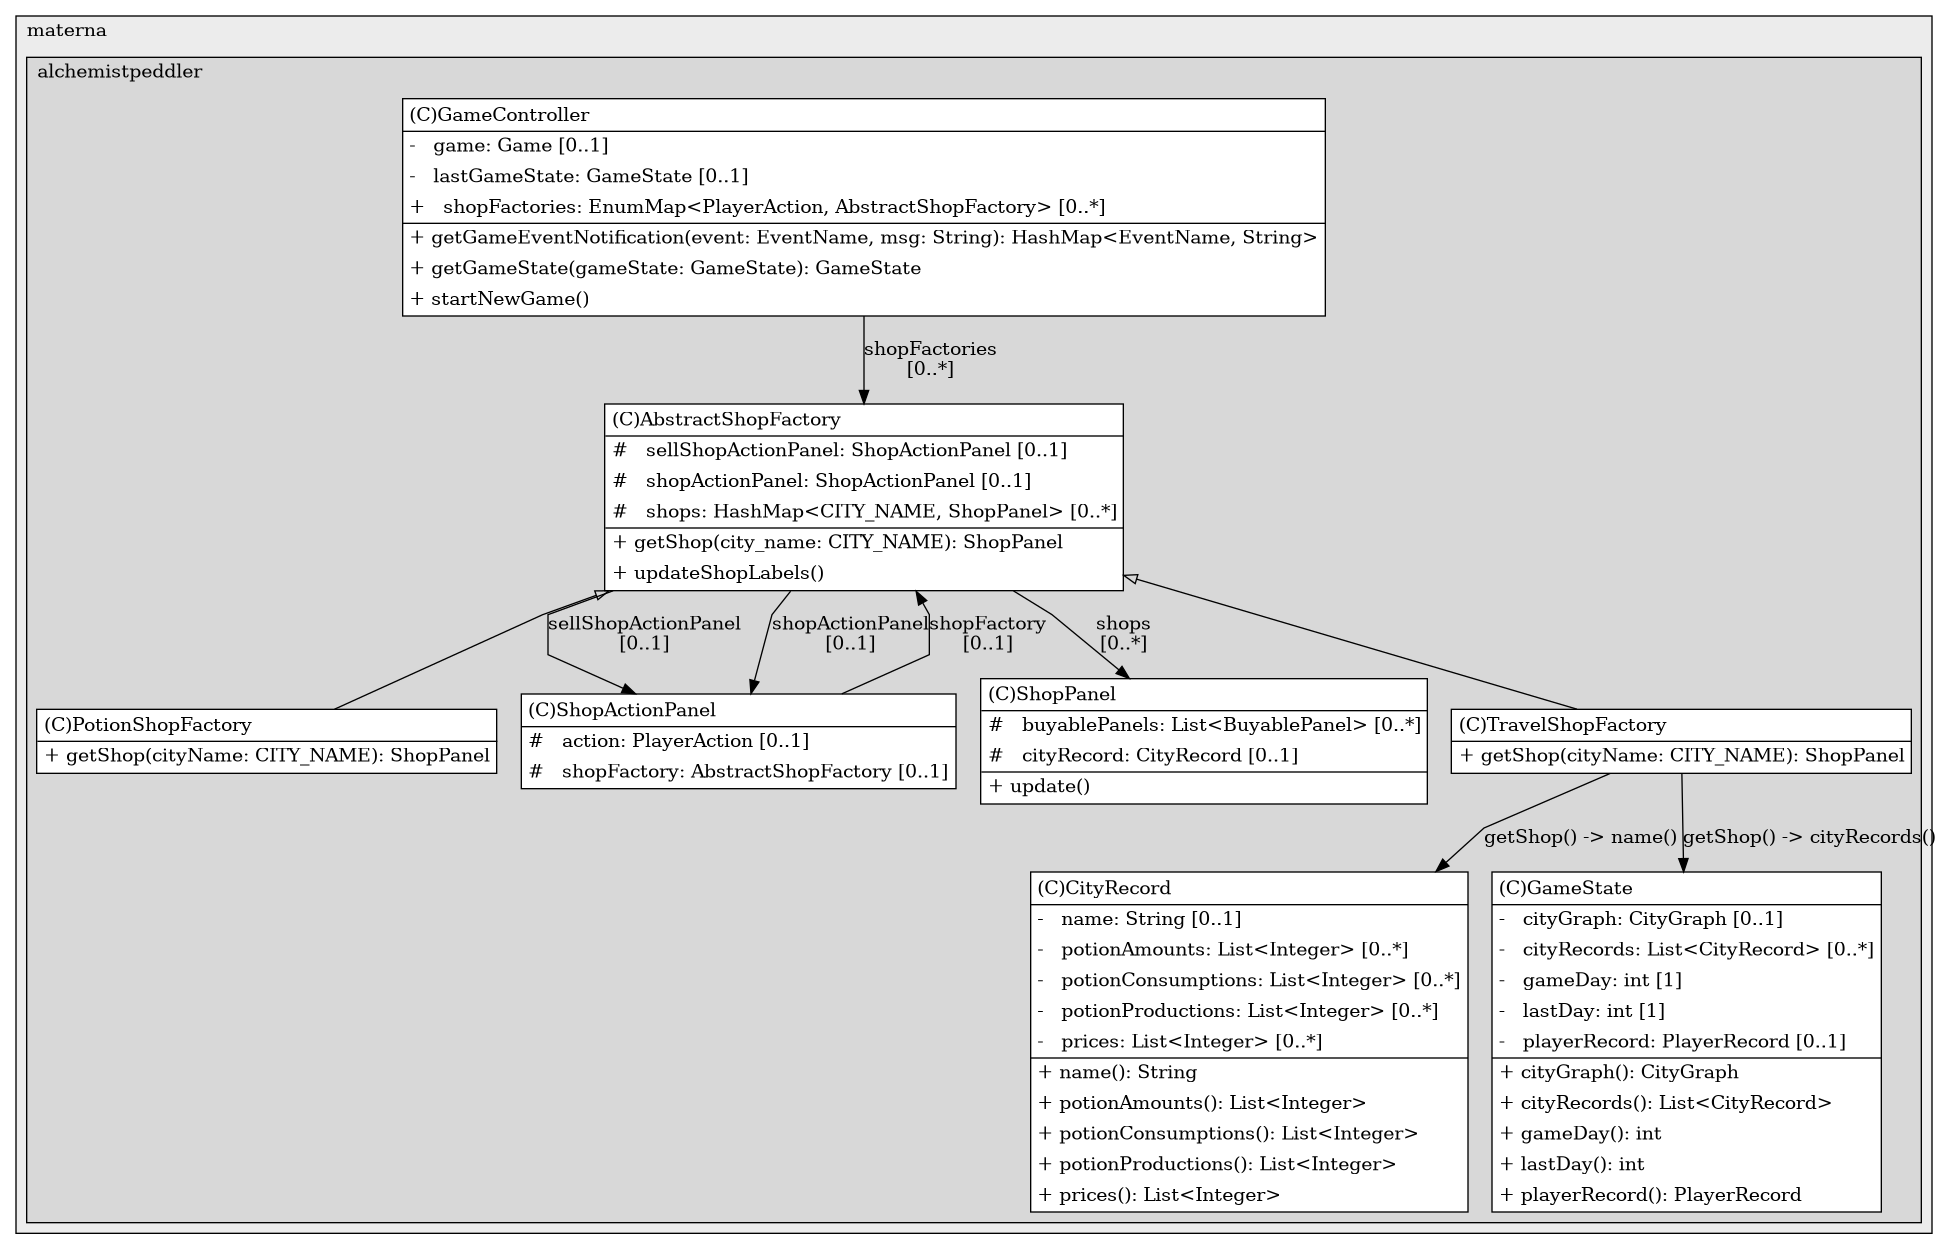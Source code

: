 @startuml

/' diagram meta data start
config=StructureConfiguration;
{
  "projectClassification": {
    "searchMode": "OpenProject", // OpenProject, AllProjects
    "includedProjects": "",
    "pathEndKeywords": "*.impl",
    "isClientPath": "",
    "isClientName": "",
    "isTestPath": "",
    "isTestName": "",
    "isMappingPath": "",
    "isMappingName": "",
    "isDataAccessPath": "",
    "isDataAccessName": "",
    "isDataStructurePath": "",
    "isDataStructureName": "",
    "isInterfaceStructuresPath": "",
    "isInterfaceStructuresName": "",
    "isEntryPointPath": "",
    "isEntryPointName": "",
    "treatFinalFieldsAsMandatory": false
  },
  "graphRestriction": {
    "classPackageExcludeFilter": "",
    "classPackageIncludeFilter": "",
    "classNameExcludeFilter": "",
    "classNameIncludeFilter": "",
    "methodNameExcludeFilter": "",
    "methodNameIncludeFilter": "",
    "removeByInheritance": "", // inheritance/annotation based filtering is done in a second step
    "removeByAnnotation": "",
    "removeByClassPackage": "", // cleanup the graph after inheritance/annotation based filtering is done
    "removeByClassName": "",
    "cutMappings": false,
    "cutEnum": true,
    "cutTests": true,
    "cutClient": true,
    "cutDataAccess": true,
    "cutInterfaceStructures": true,
    "cutDataStructures": true,
    "cutGetterAndSetter": true,
    "cutConstructors": true
  },
  "graphTraversal": {
    "forwardDepth": 2,
    "backwardDepth": 2,
    "classPackageExcludeFilter": "",
    "classPackageIncludeFilter": "",
    "classNameExcludeFilter": "",
    "classNameIncludeFilter": "",
    "methodNameExcludeFilter": "",
    "methodNameIncludeFilter": "",
    "hideMappings": false,
    "hideDataStructures": false,
    "hidePrivateMethods": false,
    "hideInterfaceCalls": true, // indirection: implementation -> interface (is hidden) -> implementation
    "onlyShowApplicationEntryPoints": false, // root node is included
    "useMethodCallsForStructureDiagram": "BothDirections" // ForwardOnly, BothDirections, No
  },
  "details": {
    "aggregation": "GroupByClass", // ByClass, GroupByClass, None
    "showClassGenericTypes": true,
    "showMethods": true,
    "showMethodParameterNames": true,
    "showMethodParameterTypes": true,
    "showMethodReturnType": true,
    "showPackageLevels": 2,
    "showDetailedClassStructure": true
  },
  "rootClass": "de.materna.alchemistpeddler.tui.gamepanels.shops.AbstractShopFactory",
  "extensionCallbackMethod": "" // qualified.class.name#methodName - signature: public static String method(String)
}
diagram meta data end '/



digraph g {
    rankdir="TB"
    splines=polyline
    

'nodes 
subgraph cluster_840931456 { 
   	label=materna
	labeljust=l
	fillcolor="#ececec"
	style=filled
   
   subgraph cluster_1737524960 { 
   	label=alchemistpeddler
	labeljust=l
	fillcolor="#d8d8d8"
	style=filled
   
   AbstractShopFactory739195383[
	label=<<TABLE BORDER="1" CELLBORDER="0" CELLPADDING="4" CELLSPACING="0">
<TR><TD ALIGN="LEFT" >(C)AbstractShopFactory</TD></TR>
<HR/>
<TR><TD ALIGN="LEFT" >#   sellShopActionPanel: ShopActionPanel [0..1]</TD></TR>
<TR><TD ALIGN="LEFT" >#   shopActionPanel: ShopActionPanel [0..1]</TD></TR>
<TR><TD ALIGN="LEFT" >#   shops: HashMap&lt;CITY_NAME, ShopPanel&gt; [0..*]</TD></TR>
<HR/>
<TR><TD ALIGN="LEFT" >+ getShop(city_name: CITY_NAME): ShopPanel</TD></TR>
<TR><TD ALIGN="LEFT" >+ updateShopLabels()</TD></TR>
</TABLE>>
	style=filled
	margin=0
	shape=plaintext
	fillcolor="#FFFFFF"
];

CityRecord171409429[
	label=<<TABLE BORDER="1" CELLBORDER="0" CELLPADDING="4" CELLSPACING="0">
<TR><TD ALIGN="LEFT" >(C)CityRecord</TD></TR>
<HR/>
<TR><TD ALIGN="LEFT" >-   name: String [0..1]</TD></TR>
<TR><TD ALIGN="LEFT" >-   potionAmounts: List&lt;Integer&gt; [0..*]</TD></TR>
<TR><TD ALIGN="LEFT" >-   potionConsumptions: List&lt;Integer&gt; [0..*]</TD></TR>
<TR><TD ALIGN="LEFT" >-   potionProductions: List&lt;Integer&gt; [0..*]</TD></TR>
<TR><TD ALIGN="LEFT" >-   prices: List&lt;Integer&gt; [0..*]</TD></TR>
<HR/>
<TR><TD ALIGN="LEFT" >+ name(): String</TD></TR>
<TR><TD ALIGN="LEFT" >+ potionAmounts(): List&lt;Integer&gt;</TD></TR>
<TR><TD ALIGN="LEFT" >+ potionConsumptions(): List&lt;Integer&gt;</TD></TR>
<TR><TD ALIGN="LEFT" >+ potionProductions(): List&lt;Integer&gt;</TD></TR>
<TR><TD ALIGN="LEFT" >+ prices(): List&lt;Integer&gt;</TD></TR>
</TABLE>>
	style=filled
	margin=0
	shape=plaintext
	fillcolor="#FFFFFF"
];

GameController1798247951[
	label=<<TABLE BORDER="1" CELLBORDER="0" CELLPADDING="4" CELLSPACING="0">
<TR><TD ALIGN="LEFT" >(C)GameController</TD></TR>
<HR/>
<TR><TD ALIGN="LEFT" >-   game: Game [0..1]</TD></TR>
<TR><TD ALIGN="LEFT" >-   lastGameState: GameState [0..1]</TD></TR>
<TR><TD ALIGN="LEFT" >+   shopFactories: EnumMap&lt;PlayerAction, AbstractShopFactory&gt; [0..*]</TD></TR>
<HR/>
<TR><TD ALIGN="LEFT" >+ getGameEventNotification(event: EventName, msg: String): HashMap&lt;EventName, String&gt;</TD></TR>
<TR><TD ALIGN="LEFT" >+ getGameState(gameState: GameState): GameState</TD></TR>
<TR><TD ALIGN="LEFT" >+ startNewGame()</TD></TR>
</TABLE>>
	style=filled
	margin=0
	shape=plaintext
	fillcolor="#FFFFFF"
];

GameState171409429[
	label=<<TABLE BORDER="1" CELLBORDER="0" CELLPADDING="4" CELLSPACING="0">
<TR><TD ALIGN="LEFT" >(C)GameState</TD></TR>
<HR/>
<TR><TD ALIGN="LEFT" >-   cityGraph: CityGraph [0..1]</TD></TR>
<TR><TD ALIGN="LEFT" >-   cityRecords: List&lt;CityRecord&gt; [0..*]</TD></TR>
<TR><TD ALIGN="LEFT" >-   gameDay: int [1]</TD></TR>
<TR><TD ALIGN="LEFT" >-   lastDay: int [1]</TD></TR>
<TR><TD ALIGN="LEFT" >-   playerRecord: PlayerRecord [0..1]</TD></TR>
<HR/>
<TR><TD ALIGN="LEFT" >+ cityGraph(): CityGraph</TD></TR>
<TR><TD ALIGN="LEFT" >+ cityRecords(): List&lt;CityRecord&gt;</TD></TR>
<TR><TD ALIGN="LEFT" >+ gameDay(): int</TD></TR>
<TR><TD ALIGN="LEFT" >+ lastDay(): int</TD></TR>
<TR><TD ALIGN="LEFT" >+ playerRecord(): PlayerRecord</TD></TR>
</TABLE>>
	style=filled
	margin=0
	shape=plaintext
	fillcolor="#FFFFFF"
];

PotionShopFactory739195383[
	label=<<TABLE BORDER="1" CELLBORDER="0" CELLPADDING="4" CELLSPACING="0">
<TR><TD ALIGN="LEFT" >(C)PotionShopFactory</TD></TR>
<HR/>
<TR><TD ALIGN="LEFT" >+ getShop(cityName: CITY_NAME): ShopPanel</TD></TR>
</TABLE>>
	style=filled
	margin=0
	shape=plaintext
	fillcolor="#FFFFFF"
];

ShopActionPanel1397598788[
	label=<<TABLE BORDER="1" CELLBORDER="0" CELLPADDING="4" CELLSPACING="0">
<TR><TD ALIGN="LEFT" >(C)ShopActionPanel</TD></TR>
<HR/>
<TR><TD ALIGN="LEFT" >#   action: PlayerAction [0..1]</TD></TR>
<TR><TD ALIGN="LEFT" >#   shopFactory: AbstractShopFactory [0..1]</TD></TR>
</TABLE>>
	style=filled
	margin=0
	shape=plaintext
	fillcolor="#FFFFFF"
];

ShopPanel739195383[
	label=<<TABLE BORDER="1" CELLBORDER="0" CELLPADDING="4" CELLSPACING="0">
<TR><TD ALIGN="LEFT" >(C)ShopPanel</TD></TR>
<HR/>
<TR><TD ALIGN="LEFT" >#   buyablePanels: List&lt;BuyablePanel&gt; [0..*]</TD></TR>
<TR><TD ALIGN="LEFT" >#   cityRecord: CityRecord [0..1]</TD></TR>
<HR/>
<TR><TD ALIGN="LEFT" >+ update()</TD></TR>
</TABLE>>
	style=filled
	margin=0
	shape=plaintext
	fillcolor="#FFFFFF"
];

TravelShopFactory739195383[
	label=<<TABLE BORDER="1" CELLBORDER="0" CELLPADDING="4" CELLSPACING="0">
<TR><TD ALIGN="LEFT" >(C)TravelShopFactory</TD></TR>
<HR/>
<TR><TD ALIGN="LEFT" >+ getShop(cityName: CITY_NAME): ShopPanel</TD></TR>
</TABLE>>
	style=filled
	margin=0
	shape=plaintext
	fillcolor="#FFFFFF"
];
} 
} 

'edges    
AbstractShopFactory739195383 -> PotionShopFactory739195383[arrowhead=none, arrowtail=empty, dir=both];
AbstractShopFactory739195383 -> ShopActionPanel1397598788[label="sellShopActionPanel
[0..1]"];
AbstractShopFactory739195383 -> ShopActionPanel1397598788[label="shopActionPanel
[0..1]"];
AbstractShopFactory739195383 -> ShopPanel739195383[label="shops
[0..*]"];
AbstractShopFactory739195383 -> TravelShopFactory739195383[arrowhead=none, arrowtail=empty, dir=both];
GameController1798247951 -> AbstractShopFactory739195383[label="shopFactories
[0..*]"];
ShopActionPanel1397598788 -> AbstractShopFactory739195383[label="shopFactory
[0..1]"];
TravelShopFactory739195383 -> CityRecord171409429[label="getShop() -> name()"];
TravelShopFactory739195383 -> GameState171409429[label="getShop() -> cityRecords()"];
    
}
@enduml